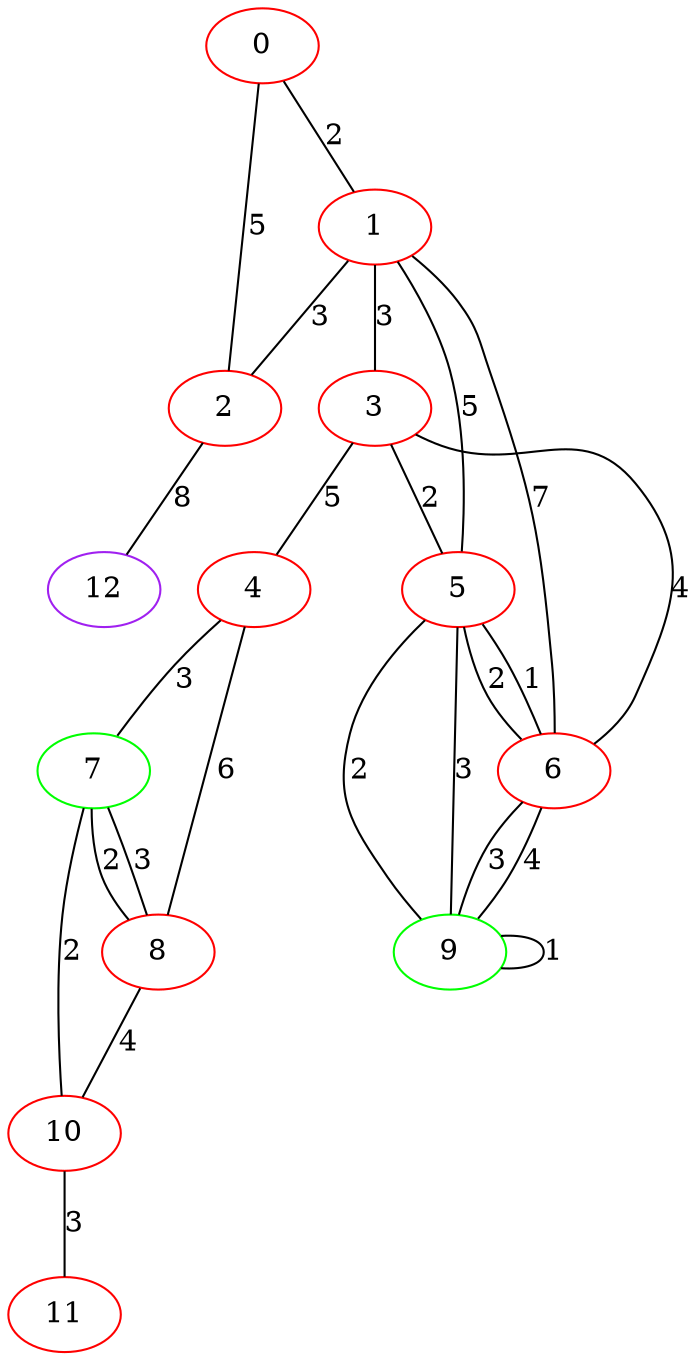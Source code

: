 graph "" {
0 [color=red, weight=1];
1 [color=red, weight=1];
2 [color=red, weight=1];
3 [color=red, weight=1];
4 [color=red, weight=1];
5 [color=red, weight=1];
6 [color=red, weight=1];
7 [color=green, weight=2];
8 [color=red, weight=1];
9 [color=green, weight=2];
10 [color=red, weight=1];
11 [color=red, weight=1];
12 [color=purple, weight=4];
0 -- 1  [key=0, label=2];
0 -- 2  [key=0, label=5];
1 -- 2  [key=0, label=3];
1 -- 3  [key=0, label=3];
1 -- 5  [key=0, label=5];
1 -- 6  [key=0, label=7];
2 -- 12  [key=0, label=8];
3 -- 4  [key=0, label=5];
3 -- 5  [key=0, label=2];
3 -- 6  [key=0, label=4];
4 -- 8  [key=0, label=6];
4 -- 7  [key=0, label=3];
5 -- 6  [key=0, label=2];
5 -- 6  [key=1, label=1];
5 -- 9  [key=0, label=2];
5 -- 9  [key=1, label=3];
6 -- 9  [key=0, label=3];
6 -- 9  [key=1, label=4];
7 -- 8  [key=0, label=2];
7 -- 8  [key=1, label=3];
7 -- 10  [key=0, label=2];
8 -- 10  [key=0, label=4];
9 -- 9  [key=0, label=1];
10 -- 11  [key=0, label=3];
}

